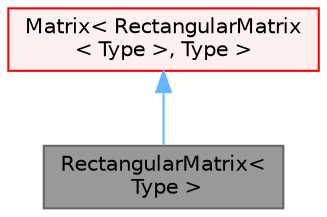 digraph "RectangularMatrix&lt; Type &gt;"
{
 // LATEX_PDF_SIZE
  bgcolor="transparent";
  edge [fontname=Helvetica,fontsize=10,labelfontname=Helvetica,labelfontsize=10];
  node [fontname=Helvetica,fontsize=10,shape=box,height=0.2,width=0.4];
  Node1 [id="Node000001",label="RectangularMatrix\<\l Type \>",height=0.2,width=0.4,color="gray40", fillcolor="grey60", style="filled", fontcolor="black",tooltip="A templated (M x N) rectangular matrix of objects of <Type>, containing M*N elements,..."];
  Node2 -> Node1 [id="edge1_Node000001_Node000002",dir="back",color="steelblue1",style="solid",tooltip=" "];
  Node2 [id="Node000002",label="Matrix\< RectangularMatrix\l\< Type \>, Type \>",height=0.2,width=0.4,color="red", fillcolor="#FFF0F0", style="filled",URL="$classFoam_1_1Matrix.html",tooltip=" "];
}
